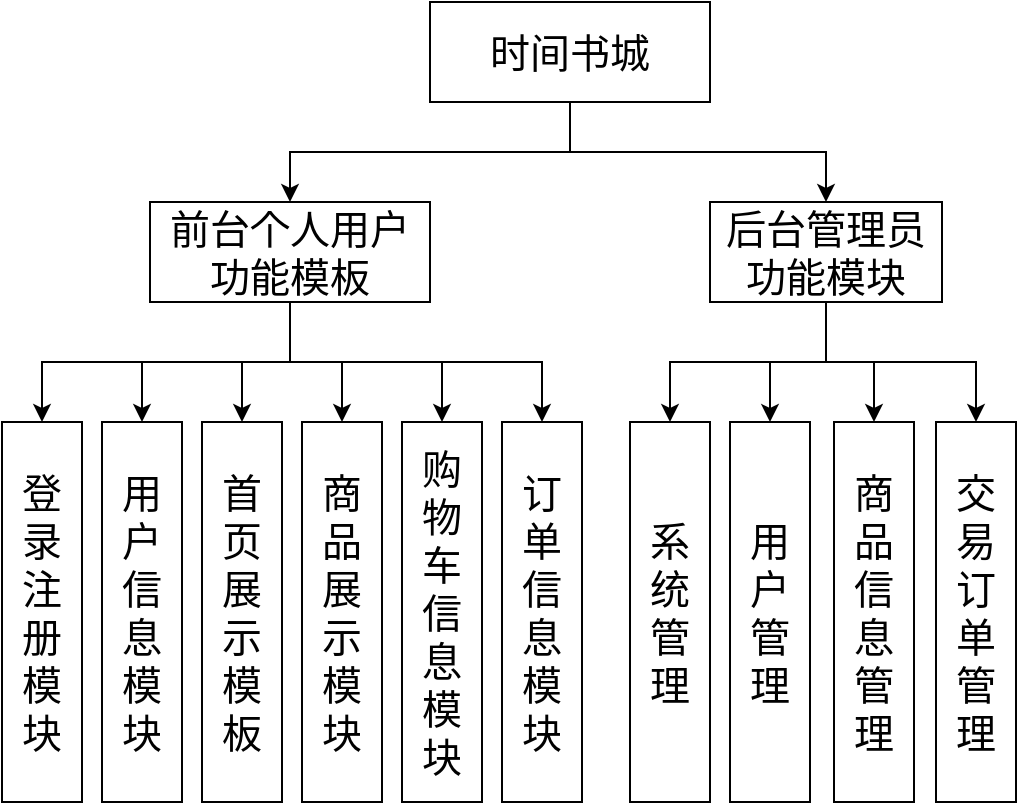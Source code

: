 <mxfile version="13.8.1" type="github">
  <diagram id="4eZOGXOPoLd10ucY3iBf" name="Page-1">
    <mxGraphModel dx="1381" dy="780" grid="1" gridSize="10" guides="1" tooltips="1" connect="1" arrows="1" fold="1" page="1" pageScale="1" pageWidth="827" pageHeight="1169" math="0" shadow="0">
      <root>
        <mxCell id="0" />
        <mxCell id="1" parent="0" />
        <mxCell id="ObZTd-Xo4Y2NMPoqRnmV-33" style="edgeStyle=orthogonalEdgeStyle;rounded=0;orthogonalLoop=1;jettySize=auto;html=1;entryX=0.5;entryY=0;entryDx=0;entryDy=0;fontSize=20;" edge="1" parent="1" source="ObZTd-Xo4Y2NMPoqRnmV-2" target="ObZTd-Xo4Y2NMPoqRnmV-12">
          <mxGeometry relative="1" as="geometry" />
        </mxCell>
        <mxCell id="ObZTd-Xo4Y2NMPoqRnmV-46" style="edgeStyle=orthogonalEdgeStyle;rounded=0;orthogonalLoop=1;jettySize=auto;html=1;entryX=0.5;entryY=0;entryDx=0;entryDy=0;fontSize=20;" edge="1" parent="1" source="ObZTd-Xo4Y2NMPoqRnmV-2" target="ObZTd-Xo4Y2NMPoqRnmV-14">
          <mxGeometry relative="1" as="geometry" />
        </mxCell>
        <mxCell id="ObZTd-Xo4Y2NMPoqRnmV-2" value="时间书城" style="rounded=0;whiteSpace=wrap;html=1;fontSize=20;" vertex="1" parent="1">
          <mxGeometry x="274" y="130" width="140" height="50" as="geometry" />
        </mxCell>
        <mxCell id="ObZTd-Xo4Y2NMPoqRnmV-4" value="登录注册模块" style="rounded=0;whiteSpace=wrap;html=1;direction=south;verticalAlign=middle;align=center;labelPosition=center;verticalLabelPosition=middle;horizontal=1;fontSize=20;fontStyle=0" vertex="1" parent="1">
          <mxGeometry x="60" y="340" width="40" height="190" as="geometry" />
        </mxCell>
        <mxCell id="ObZTd-Xo4Y2NMPoqRnmV-16" style="edgeStyle=orthogonalEdgeStyle;rounded=0;orthogonalLoop=1;jettySize=auto;html=1;exitX=0.5;exitY=1;exitDx=0;exitDy=0;entryX=0;entryY=0.5;entryDx=0;entryDy=0;" edge="1" parent="1" source="ObZTd-Xo4Y2NMPoqRnmV-12" target="ObZTd-Xo4Y2NMPoqRnmV-4">
          <mxGeometry relative="1" as="geometry" />
        </mxCell>
        <mxCell id="ObZTd-Xo4Y2NMPoqRnmV-21" style="edgeStyle=orthogonalEdgeStyle;rounded=0;orthogonalLoop=1;jettySize=auto;html=1;entryX=0;entryY=0.5;entryDx=0;entryDy=0;fontSize=20;" edge="1" parent="1" source="ObZTd-Xo4Y2NMPoqRnmV-12" target="ObZTd-Xo4Y2NMPoqRnmV-20">
          <mxGeometry relative="1" as="geometry" />
        </mxCell>
        <mxCell id="ObZTd-Xo4Y2NMPoqRnmV-23" style="edgeStyle=orthogonalEdgeStyle;rounded=0;orthogonalLoop=1;jettySize=auto;html=1;entryX=0;entryY=0.5;entryDx=0;entryDy=0;fontSize=20;" edge="1" parent="1" source="ObZTd-Xo4Y2NMPoqRnmV-12" target="ObZTd-Xo4Y2NMPoqRnmV-22">
          <mxGeometry relative="1" as="geometry" />
        </mxCell>
        <mxCell id="ObZTd-Xo4Y2NMPoqRnmV-25" style="edgeStyle=orthogonalEdgeStyle;rounded=0;orthogonalLoop=1;jettySize=auto;html=1;entryX=0;entryY=0.5;entryDx=0;entryDy=0;fontSize=20;" edge="1" parent="1" source="ObZTd-Xo4Y2NMPoqRnmV-12" target="ObZTd-Xo4Y2NMPoqRnmV-24">
          <mxGeometry relative="1" as="geometry" />
        </mxCell>
        <mxCell id="ObZTd-Xo4Y2NMPoqRnmV-29" style="edgeStyle=orthogonalEdgeStyle;rounded=0;orthogonalLoop=1;jettySize=auto;html=1;entryX=0;entryY=0.5;entryDx=0;entryDy=0;fontSize=20;" edge="1" parent="1" source="ObZTd-Xo4Y2NMPoqRnmV-12" target="ObZTd-Xo4Y2NMPoqRnmV-28">
          <mxGeometry relative="1" as="geometry" />
        </mxCell>
        <mxCell id="ObZTd-Xo4Y2NMPoqRnmV-38" style="edgeStyle=orthogonalEdgeStyle;rounded=0;orthogonalLoop=1;jettySize=auto;html=1;fontSize=20;" edge="1" parent="1" source="ObZTd-Xo4Y2NMPoqRnmV-12" target="ObZTd-Xo4Y2NMPoqRnmV-26">
          <mxGeometry relative="1" as="geometry">
            <Array as="points">
              <mxPoint x="204" y="310" />
              <mxPoint x="330" y="310" />
            </Array>
          </mxGeometry>
        </mxCell>
        <mxCell id="ObZTd-Xo4Y2NMPoqRnmV-12" value="前台个人用户功能模板" style="rounded=0;whiteSpace=wrap;html=1;fontSize=20;" vertex="1" parent="1">
          <mxGeometry x="134" y="230" width="140" height="50" as="geometry" />
        </mxCell>
        <mxCell id="ObZTd-Xo4Y2NMPoqRnmV-42" style="edgeStyle=orthogonalEdgeStyle;rounded=0;orthogonalLoop=1;jettySize=auto;html=1;entryX=0;entryY=0.5;entryDx=0;entryDy=0;fontSize=20;" edge="1" parent="1" source="ObZTd-Xo4Y2NMPoqRnmV-14" target="ObZTd-Xo4Y2NMPoqRnmV-35">
          <mxGeometry relative="1" as="geometry" />
        </mxCell>
        <mxCell id="ObZTd-Xo4Y2NMPoqRnmV-43" style="edgeStyle=orthogonalEdgeStyle;rounded=0;orthogonalLoop=1;jettySize=auto;html=1;entryX=0;entryY=0.5;entryDx=0;entryDy=0;fontSize=20;" edge="1" parent="1" source="ObZTd-Xo4Y2NMPoqRnmV-14" target="ObZTd-Xo4Y2NMPoqRnmV-39">
          <mxGeometry relative="1" as="geometry" />
        </mxCell>
        <mxCell id="ObZTd-Xo4Y2NMPoqRnmV-44" style="edgeStyle=orthogonalEdgeStyle;rounded=0;orthogonalLoop=1;jettySize=auto;html=1;fontSize=20;" edge="1" parent="1" source="ObZTd-Xo4Y2NMPoqRnmV-14" target="ObZTd-Xo4Y2NMPoqRnmV-40">
          <mxGeometry relative="1" as="geometry" />
        </mxCell>
        <mxCell id="ObZTd-Xo4Y2NMPoqRnmV-48" style="edgeStyle=orthogonalEdgeStyle;rounded=0;orthogonalLoop=1;jettySize=auto;html=1;entryX=0;entryY=0.5;entryDx=0;entryDy=0;fontSize=20;" edge="1" parent="1" source="ObZTd-Xo4Y2NMPoqRnmV-14" target="ObZTd-Xo4Y2NMPoqRnmV-41">
          <mxGeometry relative="1" as="geometry" />
        </mxCell>
        <mxCell id="ObZTd-Xo4Y2NMPoqRnmV-14" value="后台管理员功能模块" style="rounded=0;whiteSpace=wrap;html=1;fontSize=20;" vertex="1" parent="1">
          <mxGeometry x="414" y="230" width="116" height="50" as="geometry" />
        </mxCell>
        <mxCell id="ObZTd-Xo4Y2NMPoqRnmV-20" value="用户信息模块" style="rounded=0;whiteSpace=wrap;html=1;direction=south;verticalAlign=middle;align=center;labelPosition=center;verticalLabelPosition=middle;horizontal=1;fontSize=20;fontStyle=0" vertex="1" parent="1">
          <mxGeometry x="110" y="340" width="40" height="190" as="geometry" />
        </mxCell>
        <mxCell id="ObZTd-Xo4Y2NMPoqRnmV-22" value="首页展示&lt;br&gt;模板" style="rounded=0;whiteSpace=wrap;html=1;direction=south;verticalAlign=middle;align=center;labelPosition=center;verticalLabelPosition=middle;horizontal=1;fontSize=20;fontStyle=0" vertex="1" parent="1">
          <mxGeometry x="160" y="340" width="40" height="190" as="geometry" />
        </mxCell>
        <mxCell id="ObZTd-Xo4Y2NMPoqRnmV-24" value="购物车信息&lt;br&gt;模块" style="rounded=0;whiteSpace=wrap;html=1;direction=south;verticalAlign=middle;align=center;labelPosition=center;verticalLabelPosition=middle;horizontal=1;fontSize=20;fontStyle=0" vertex="1" parent="1">
          <mxGeometry x="260" y="340" width="40" height="190" as="geometry" />
        </mxCell>
        <mxCell id="ObZTd-Xo4Y2NMPoqRnmV-26" value="订单信息模块" style="rounded=0;whiteSpace=wrap;html=1;direction=south;verticalAlign=middle;align=center;labelPosition=center;verticalLabelPosition=middle;horizontal=1;fontSize=20;fontStyle=0" vertex="1" parent="1">
          <mxGeometry x="310" y="340" width="40" height="190" as="geometry" />
        </mxCell>
        <mxCell id="ObZTd-Xo4Y2NMPoqRnmV-28" value="商品展示模块" style="rounded=0;whiteSpace=wrap;html=1;direction=south;verticalAlign=middle;align=center;labelPosition=center;verticalLabelPosition=middle;horizontal=1;fontSize=20;fontStyle=0" vertex="1" parent="1">
          <mxGeometry x="210" y="340" width="40" height="190" as="geometry" />
        </mxCell>
        <mxCell id="ObZTd-Xo4Y2NMPoqRnmV-35" value="系统管理" style="rounded=0;whiteSpace=wrap;html=1;direction=south;verticalAlign=middle;align=center;labelPosition=center;verticalLabelPosition=middle;horizontal=1;fontSize=20;fontStyle=0" vertex="1" parent="1">
          <mxGeometry x="374" y="340" width="40" height="190" as="geometry" />
        </mxCell>
        <mxCell id="ObZTd-Xo4Y2NMPoqRnmV-39" value="用户管理" style="rounded=0;whiteSpace=wrap;html=1;direction=south;verticalAlign=middle;align=center;labelPosition=center;verticalLabelPosition=middle;horizontal=1;fontSize=20;fontStyle=0" vertex="1" parent="1">
          <mxGeometry x="424" y="340" width="40" height="190" as="geometry" />
        </mxCell>
        <mxCell id="ObZTd-Xo4Y2NMPoqRnmV-40" value="商品信息管理" style="rounded=0;whiteSpace=wrap;html=1;direction=south;verticalAlign=middle;align=center;labelPosition=center;verticalLabelPosition=middle;horizontal=1;fontSize=20;fontStyle=0" vertex="1" parent="1">
          <mxGeometry x="476" y="340" width="40" height="190" as="geometry" />
        </mxCell>
        <mxCell id="ObZTd-Xo4Y2NMPoqRnmV-41" value="交易订单管理" style="rounded=0;whiteSpace=wrap;html=1;direction=south;verticalAlign=middle;align=center;labelPosition=center;verticalLabelPosition=middle;horizontal=1;fontSize=20;fontStyle=0" vertex="1" parent="1">
          <mxGeometry x="527" y="340" width="40" height="190" as="geometry" />
        </mxCell>
      </root>
    </mxGraphModel>
  </diagram>
</mxfile>
